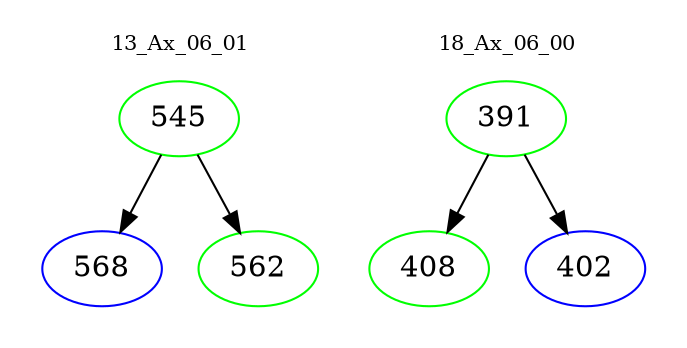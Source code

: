 digraph{
subgraph cluster_0 {
color = white
label = "13_Ax_06_01";
fontsize=10;
T0_545 [label="545", color="green"]
T0_545 -> T0_568 [color="black"]
T0_568 [label="568", color="blue"]
T0_545 -> T0_562 [color="black"]
T0_562 [label="562", color="green"]
}
subgraph cluster_1 {
color = white
label = "18_Ax_06_00";
fontsize=10;
T1_391 [label="391", color="green"]
T1_391 -> T1_408 [color="black"]
T1_408 [label="408", color="green"]
T1_391 -> T1_402 [color="black"]
T1_402 [label="402", color="blue"]
}
}
